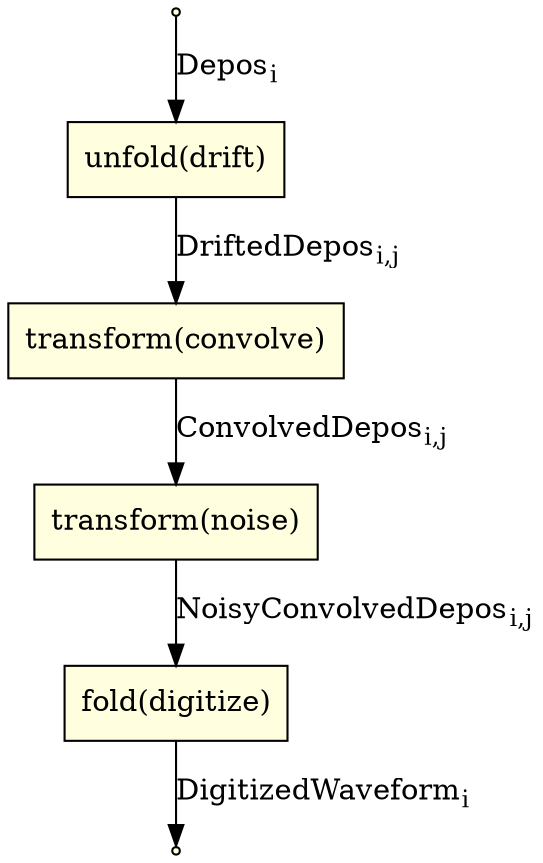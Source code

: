digraph g {
  node [shape=rounded, style=filled, fillcolor=lightyellow];

  source [label="input", shape=point, style=filled]
  unfold [label="unfold(drift)"]
  noise [label="transform(noise)"]
  convolve [label="transform(convolve)"]
  fold[label="fold(digitize)"]
  sink [label="output", shape=point, style=filled]

  source -> unfold [label=<Depos<sub>i</sub>>]
  unfold -> convolve [label=<DriftedDepos<sub>i,j</sub>>]
  convolve -> noise [label=<ConvolvedDepos<sub>i,j</sub>>]
  noise -> fold [label=<NoisyConvolvedDepos<sub>i,j</sub>>]
  fold -> sink [label=<DigitizedWaveform<sub>i</sub>>]

}
